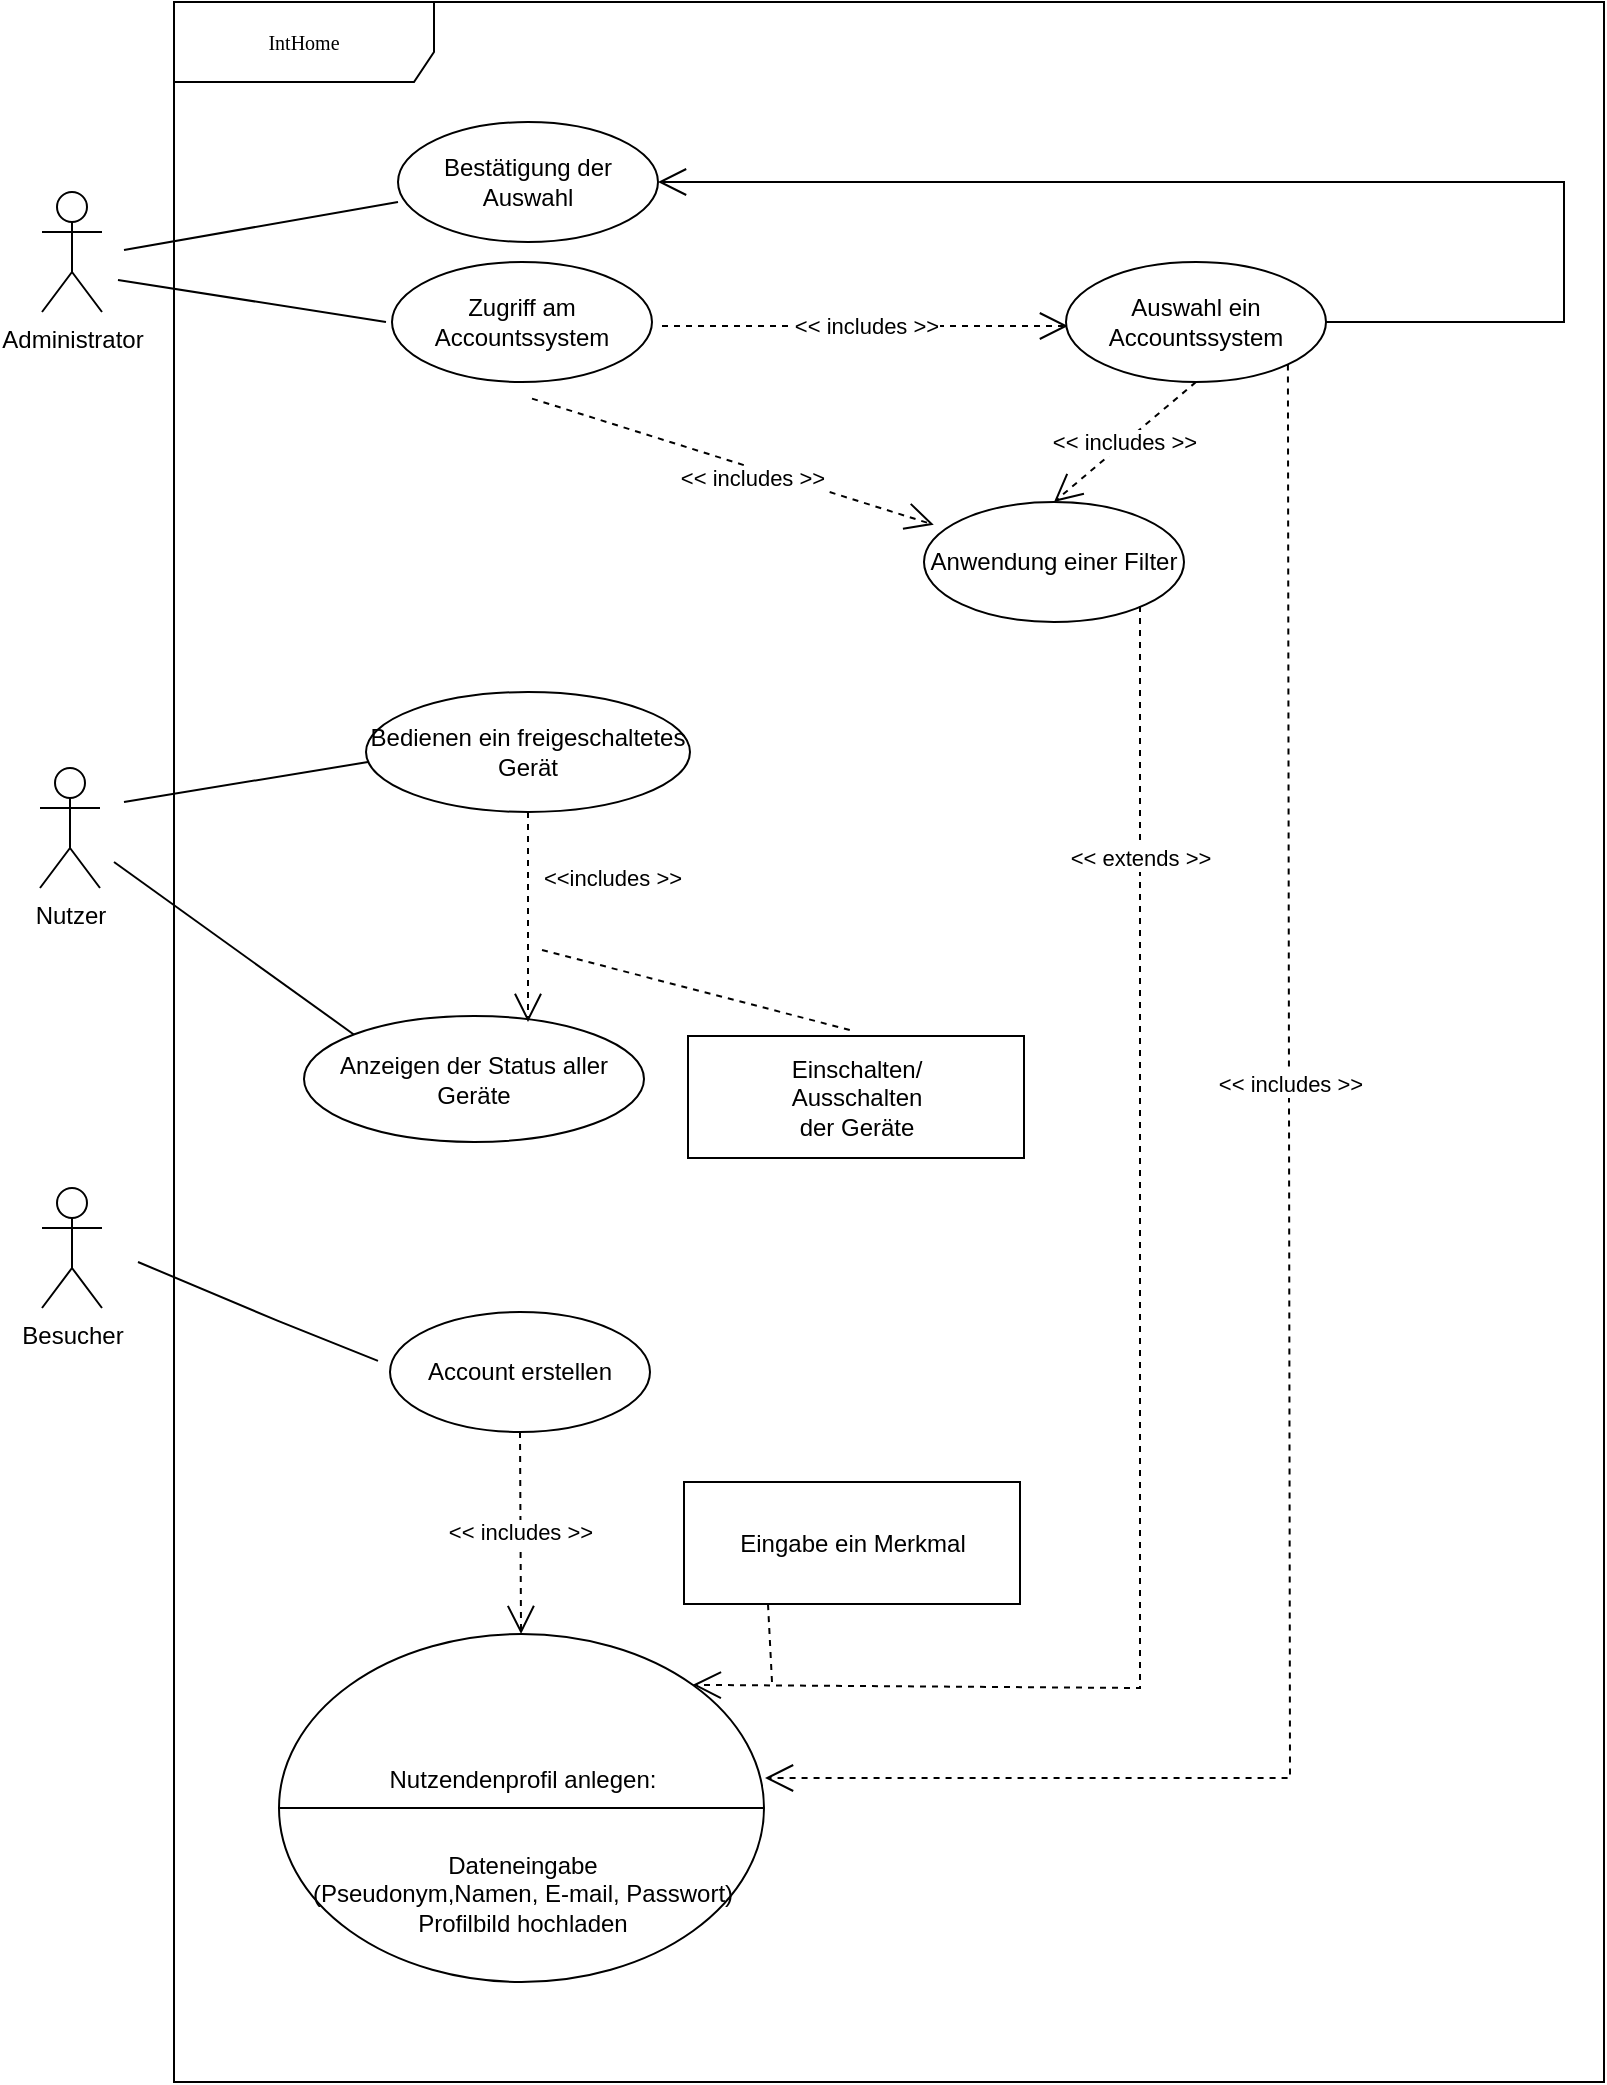 <mxfile version="20.5.2" type="github">
  <diagram name="Page-1" id="c4acf3e9-155e-7222-9cf6-157b1a14988f">
    <mxGraphModel dx="1572" dy="1090" grid="1" gridSize="10" guides="1" tooltips="1" connect="1" arrows="1" fold="1" page="1" pageScale="1" pageWidth="850" pageHeight="1100" background="none" math="0" shadow="0">
      <root>
        <mxCell id="0" />
        <mxCell id="1" parent="0" />
        <mxCell id="17acba5748e5396b-1" value="IntHome" style="shape=umlFrame;whiteSpace=wrap;html=1;rounded=0;shadow=0;comic=0;labelBackgroundColor=none;strokeWidth=1;fontFamily=Verdana;fontSize=10;align=center;width=130;height=40;" parent="1" vertex="1">
          <mxGeometry x="105" y="40" width="715" height="1040" as="geometry" />
        </mxCell>
        <mxCell id="5d2195bd80daf111-38" style="edgeStyle=orthogonalEdgeStyle;rounded=0;html=1;dashed=1;labelBackgroundColor=none;startFill=0;endArrow=open;endFill=0;endSize=10;fontFamily=Verdana;fontSize=10;" parent="1" target="5d2195bd80daf111-9" edge="1">
          <mxGeometry relative="1" as="geometry">
            <Array as="points">
              <mxPoint x="590" y="721" />
            </Array>
            <mxPoint x="650" y="721.059" as="sourcePoint" />
          </mxGeometry>
        </mxCell>
        <mxCell id="5d2195bd80daf111-40" style="edgeStyle=orthogonalEdgeStyle;rounded=0;html=1;dashed=1;labelBackgroundColor=none;startFill=0;endArrow=open;endFill=0;endSize=10;fontFamily=Verdana;fontSize=10;" parent="1" target="5d2195bd80daf111-1" edge="1">
          <mxGeometry relative="1" as="geometry">
            <Array as="points" />
            <mxPoint x="730" y="814.0" as="sourcePoint" />
          </mxGeometry>
        </mxCell>
        <mxCell id="5d2195bd80daf111-39" style="edgeStyle=orthogonalEdgeStyle;rounded=0;html=1;dashed=1;labelBackgroundColor=none;startFill=0;endArrow=open;endFill=0;endSize=10;fontFamily=Verdana;fontSize=10;" parent="1" target="17acba5748e5396b-44" edge="1">
          <mxGeometry relative="1" as="geometry">
            <mxPoint x="730" y="948" as="sourcePoint" />
          </mxGeometry>
        </mxCell>
        <mxCell id="5d2195bd80daf111-35" style="edgeStyle=orthogonalEdgeStyle;rounded=0;html=1;dashed=1;labelBackgroundColor=none;startFill=0;endArrow=open;endFill=0;endSize=10;fontFamily=Verdana;fontSize=10;" parent="1" target="5d2195bd80daf111-8" edge="1">
          <mxGeometry relative="1" as="geometry">
            <Array as="points">
              <mxPoint x="545" y="970" />
              <mxPoint x="545" y="970" />
            </Array>
            <mxPoint x="545" y="963" as="sourcePoint" />
          </mxGeometry>
        </mxCell>
        <mxCell id="5d2195bd80daf111-34" style="edgeStyle=orthogonalEdgeStyle;rounded=0;html=1;dashed=1;labelBackgroundColor=none;startFill=0;endArrow=open;endFill=0;endSize=10;fontFamily=Verdana;fontSize=10;" parent="1" target="5d2195bd80daf111-8" edge="1">
          <mxGeometry relative="1" as="geometry">
            <Array as="points">
              <mxPoint x="410" y="1029" />
              <mxPoint x="410" y="1029" />
            </Array>
            <mxPoint x="380" y="1028.941" as="sourcePoint" />
          </mxGeometry>
        </mxCell>
        <mxCell id="5d2195bd80daf111-26" style="edgeStyle=orthogonalEdgeStyle;rounded=0;html=1;dashed=1;labelBackgroundColor=none;startFill=0;endArrow=open;endFill=0;endSize=10;fontFamily=Verdana;fontSize=10;" parent="1" target="5d2195bd80daf111-17" edge="1">
          <mxGeometry relative="1" as="geometry">
            <Array as="points" />
            <mxPoint x="640" y="300" as="sourcePoint" />
          </mxGeometry>
        </mxCell>
        <mxCell id="5d2195bd80daf111-25" style="edgeStyle=orthogonalEdgeStyle;rounded=0;html=1;dashed=1;labelBackgroundColor=none;startFill=0;endArrow=open;endFill=0;endSize=10;fontFamily=Verdana;fontSize=10;" parent="1" target="5d2195bd80daf111-15" edge="1">
          <mxGeometry relative="1" as="geometry">
            <Array as="points">
              <mxPoint x="370" y="340" />
              <mxPoint x="370" y="300" />
            </Array>
            <mxPoint x="250" y="340.0" as="sourcePoint" />
          </mxGeometry>
        </mxCell>
        <mxCell id="5d2195bd80daf111-29" style="edgeStyle=orthogonalEdgeStyle;rounded=0;html=1;dashed=1;labelBackgroundColor=none;startFill=0;endArrow=open;endFill=0;endSize=10;fontFamily=Verdana;fontSize=10;" parent="1" target="5d2195bd80daf111-13" edge="1">
          <mxGeometry relative="1" as="geometry">
            <mxPoint x="250" y="520" as="sourcePoint" />
          </mxGeometry>
        </mxCell>
        <mxCell id="5d2195bd80daf111-31" style="edgeStyle=orthogonalEdgeStyle;rounded=0;html=1;dashed=1;labelBackgroundColor=none;startFill=0;endArrow=open;endFill=0;endSize=10;fontFamily=Verdana;fontSize=10;" parent="1" target="5d2195bd80daf111-5" edge="1">
          <mxGeometry relative="1" as="geometry">
            <Array as="points">
              <mxPoint x="350" y="560" />
              <mxPoint x="350" y="560" />
            </Array>
            <mxPoint x="250" y="560" as="sourcePoint" />
          </mxGeometry>
        </mxCell>
        <object label="Administrator" id="PHYVLvbzrPYlIdp5-isp-2">
          <mxCell style="shape=umlActor;verticalLabelPosition=bottom;verticalAlign=top;html=1;" vertex="1" parent="1">
            <mxGeometry x="39" y="135" width="30" height="60" as="geometry" />
          </mxCell>
        </object>
        <mxCell id="PHYVLvbzrPYlIdp5-isp-14" value="Besucher" style="shape=umlActor;verticalLabelPosition=bottom;verticalAlign=top;html=1;" vertex="1" parent="1">
          <mxGeometry x="39" y="633" width="30" height="60" as="geometry" />
        </mxCell>
        <mxCell id="PHYVLvbzrPYlIdp5-isp-19" value="Account erstellen" style="ellipse;whiteSpace=wrap;html=1;" vertex="1" parent="1">
          <mxGeometry x="213" y="695" width="130" height="60" as="geometry" />
        </mxCell>
        <mxCell id="PHYVLvbzrPYlIdp5-isp-25" value="&lt;br&gt;&lt;br&gt;&lt;br&gt;Nutzendenprofil anlegen:&lt;br&gt;&lt;br&gt;&lt;br&gt;Dateneingabe&lt;br&gt;(Pseudonym,Namen, E-mail, Passwort)&lt;br&gt;Profilbild hochladen" style="ellipse;whiteSpace=wrap;html=1;" vertex="1" parent="1">
          <mxGeometry x="157.5" y="856" width="242.5" height="174" as="geometry" />
        </mxCell>
        <mxCell id="PHYVLvbzrPYlIdp5-isp-27" value="&amp;lt;&amp;lt; includes &amp;gt;&amp;gt;" style="endArrow=open;endSize=12;dashed=1;html=1;rounded=0;exitX=0.5;exitY=1;exitDx=0;exitDy=0;" edge="1" parent="1" source="PHYVLvbzrPYlIdp5-isp-19" target="PHYVLvbzrPYlIdp5-isp-25">
          <mxGeometry width="160" relative="1" as="geometry">
            <mxPoint x="340" y="930" as="sourcePoint" />
            <mxPoint x="500" y="930" as="targetPoint" />
          </mxGeometry>
        </mxCell>
        <mxCell id="PHYVLvbzrPYlIdp5-isp-33" value="Anzeigen der Status aller Geräte" style="ellipse;whiteSpace=wrap;html=1;" vertex="1" parent="1">
          <mxGeometry x="170" y="547" width="170" height="63" as="geometry" />
        </mxCell>
        <mxCell id="PHYVLvbzrPYlIdp5-isp-34" value="" style="endArrow=none;html=1;rounded=0;" edge="1" parent="1">
          <mxGeometry width="50" height="50" relative="1" as="geometry">
            <mxPoint x="80" y="440" as="sourcePoint" />
            <mxPoint x="202" y="420" as="targetPoint" />
          </mxGeometry>
        </mxCell>
        <mxCell id="PHYVLvbzrPYlIdp5-isp-38" value="" style="endArrow=none;html=1;rounded=0;" edge="1" parent="1">
          <mxGeometry width="50" height="50" relative="1" as="geometry">
            <mxPoint x="87" y="669.996" as="sourcePoint" />
            <mxPoint x="207" y="719.47" as="targetPoint" />
            <Array as="points">
              <mxPoint x="157" y="699.47" />
            </Array>
          </mxGeometry>
        </mxCell>
        <mxCell id="PHYVLvbzrPYlIdp5-isp-39" value="Nutzer" style="shape=umlActor;verticalLabelPosition=bottom;verticalAlign=top;html=1;outlineConnect=0;" vertex="1" parent="1">
          <mxGeometry x="38" y="423" width="30" height="60" as="geometry" />
        </mxCell>
        <mxCell id="PHYVLvbzrPYlIdp5-isp-40" value="" style="endArrow=none;html=1;rounded=0;entryX=0;entryY=0;entryDx=0;entryDy=0;" edge="1" parent="1" target="PHYVLvbzrPYlIdp5-isp-33">
          <mxGeometry width="50" height="50" relative="1" as="geometry">
            <mxPoint x="75" y="469.996" as="sourcePoint" />
            <mxPoint x="182" y="548" as="targetPoint" />
            <Array as="points" />
          </mxGeometry>
        </mxCell>
        <mxCell id="PHYVLvbzrPYlIdp5-isp-41" value="Bedienen ein freigeschaltetes Gerät" style="ellipse;whiteSpace=wrap;html=1;" vertex="1" parent="1">
          <mxGeometry x="201" y="385" width="162" height="60" as="geometry" />
        </mxCell>
        <mxCell id="PHYVLvbzrPYlIdp5-isp-43" value="&amp;lt;&amp;lt;includes &amp;gt;&amp;gt;" style="endArrow=open;endSize=12;dashed=1;html=1;rounded=0;exitX=0.5;exitY=1;exitDx=0;exitDy=0;" edge="1" parent="1" source="PHYVLvbzrPYlIdp5-isp-41">
          <mxGeometry x="-0.378" y="42" width="160" relative="1" as="geometry">
            <mxPoint x="290" y="480" as="sourcePoint" />
            <mxPoint x="282" y="550" as="targetPoint" />
            <mxPoint as="offset" />
          </mxGeometry>
        </mxCell>
        <mxCell id="PHYVLvbzrPYlIdp5-isp-47" value="Zugriff am Accountssystem" style="ellipse;whiteSpace=wrap;html=1;" vertex="1" parent="1">
          <mxGeometry x="214" y="170" width="130" height="60" as="geometry" />
        </mxCell>
        <mxCell id="PHYVLvbzrPYlIdp5-isp-48" value="" style="endArrow=none;html=1;rounded=0;" edge="1" parent="1">
          <mxGeometry width="50" height="50" relative="1" as="geometry">
            <mxPoint x="80" y="164" as="sourcePoint" />
            <mxPoint x="217" y="140" as="targetPoint" />
          </mxGeometry>
        </mxCell>
        <mxCell id="PHYVLvbzrPYlIdp5-isp-51" value="&amp;lt;&amp;lt; includes &amp;gt;&amp;gt;" style="endArrow=open;endSize=12;dashed=1;html=1;rounded=0;exitX=1;exitY=0.5;exitDx=0;exitDy=0;" edge="1" parent="1">
          <mxGeometry width="160" relative="1" as="geometry">
            <mxPoint x="349" y="202" as="sourcePoint" />
            <mxPoint x="552" y="202" as="targetPoint" />
          </mxGeometry>
        </mxCell>
        <mxCell id="PHYVLvbzrPYlIdp5-isp-53" value="Auswahl ein Accountssystem" style="ellipse;whiteSpace=wrap;html=1;" vertex="1" parent="1">
          <mxGeometry x="551" y="170" width="130" height="60" as="geometry" />
        </mxCell>
        <mxCell id="PHYVLvbzrPYlIdp5-isp-54" value="&amp;lt;&amp;lt; includes &amp;gt;&amp;gt;" style="endArrow=open;endSize=12;dashed=1;html=1;rounded=0;entryX=1;entryY=0.5;entryDx=0;entryDy=0;exitX=1;exitY=1;exitDx=0;exitDy=0;" edge="1" parent="1" source="PHYVLvbzrPYlIdp5-isp-53">
          <mxGeometry x="-0.26" y="1" width="160" relative="1" as="geometry">
            <mxPoint x="721" y="210" as="sourcePoint" />
            <mxPoint x="400.5" y="928.0" as="targetPoint" />
            <Array as="points">
              <mxPoint x="663" y="928" />
            </Array>
            <mxPoint y="1" as="offset" />
          </mxGeometry>
        </mxCell>
        <mxCell id="PHYVLvbzrPYlIdp5-isp-55" value="Einschalten/ &lt;br&gt;Ausschalten&lt;br&gt;der Geräte" style="html=1;" vertex="1" parent="1">
          <mxGeometry x="362" y="557" width="168" height="61" as="geometry" />
        </mxCell>
        <mxCell id="PHYVLvbzrPYlIdp5-isp-56" value="" style="endArrow=none;dashed=1;html=1;rounded=0;entryX=0.5;entryY=0;entryDx=0;entryDy=0;" edge="1" parent="1">
          <mxGeometry width="50" height="50" relative="1" as="geometry">
            <mxPoint x="289" y="514" as="sourcePoint" />
            <mxPoint x="443" y="554" as="targetPoint" />
            <Array as="points" />
          </mxGeometry>
        </mxCell>
        <mxCell id="PHYVLvbzrPYlIdp5-isp-60" value="" style="endArrow=none;html=1;rounded=0;entryX=1;entryY=0.5;entryDx=0;entryDy=0;exitX=0;exitY=0.5;exitDx=0;exitDy=0;" edge="1" parent="1" source="PHYVLvbzrPYlIdp5-isp-25" target="PHYVLvbzrPYlIdp5-isp-25">
          <mxGeometry width="50" height="50" relative="1" as="geometry">
            <mxPoint x="213" y="930" as="sourcePoint" />
            <mxPoint x="263" y="880" as="targetPoint" />
          </mxGeometry>
        </mxCell>
        <mxCell id="PHYVLvbzrPYlIdp5-isp-62" value="&amp;lt;&amp;lt; includes &amp;gt;&amp;gt;" style="endArrow=open;endSize=12;dashed=1;html=1;rounded=0;" edge="1" parent="1">
          <mxGeometry x="0.109" y="-5" width="160" relative="1" as="geometry">
            <mxPoint x="284" y="238.29" as="sourcePoint" />
            <mxPoint x="484.884" y="301.382" as="targetPoint" />
            <mxPoint as="offset" />
          </mxGeometry>
        </mxCell>
        <mxCell id="PHYVLvbzrPYlIdp5-isp-63" value="Anwendung einer Filter" style="ellipse;whiteSpace=wrap;html=1;" vertex="1" parent="1">
          <mxGeometry x="480" y="290" width="130" height="60" as="geometry" />
        </mxCell>
        <mxCell id="PHYVLvbzrPYlIdp5-isp-64" value="&amp;lt;&amp;lt; extends &amp;gt;&amp;gt;" style="endArrow=open;endSize=12;dashed=1;html=1;rounded=0;entryX=1;entryY=0;entryDx=0;entryDy=0;" edge="1" parent="1" target="PHYVLvbzrPYlIdp5-isp-25">
          <mxGeometry x="-0.67" width="160" relative="1" as="geometry">
            <mxPoint x="588" y="342" as="sourcePoint" />
            <mxPoint x="352.68" y="882.621" as="targetPoint" />
            <Array as="points">
              <mxPoint x="588" y="351" />
              <mxPoint x="588" y="501" />
              <mxPoint x="588" y="751" />
              <mxPoint x="588" y="821" />
              <mxPoint x="588" y="883" />
            </Array>
            <mxPoint as="offset" />
          </mxGeometry>
        </mxCell>
        <mxCell id="PHYVLvbzrPYlIdp5-isp-66" value="Bestätigung der Auswahl" style="ellipse;whiteSpace=wrap;html=1;" vertex="1" parent="1">
          <mxGeometry x="217" y="100" width="130" height="60" as="geometry" />
        </mxCell>
        <mxCell id="PHYVLvbzrPYlIdp5-isp-67" value="" style="endArrow=none;html=1;rounded=0;entryX=0;entryY=0.5;entryDx=0;entryDy=0;" edge="1" parent="1">
          <mxGeometry width="50" height="50" relative="1" as="geometry">
            <mxPoint x="77" y="178.996" as="sourcePoint" />
            <mxPoint x="211" y="200" as="targetPoint" />
            <Array as="points" />
          </mxGeometry>
        </mxCell>
        <mxCell id="PHYVLvbzrPYlIdp5-isp-68" value="" style="endArrow=none;dashed=1;html=1;rounded=0;entryX=0.25;entryY=1;entryDx=0;entryDy=0;" edge="1" parent="1" target="PHYVLvbzrPYlIdp5-isp-69">
          <mxGeometry width="50" height="50" relative="1" as="geometry">
            <mxPoint x="404" y="880" as="sourcePoint" />
            <mxPoint x="584.0" y="920" as="targetPoint" />
            <Array as="points" />
          </mxGeometry>
        </mxCell>
        <mxCell id="PHYVLvbzrPYlIdp5-isp-69" value="Eingabe ein Merkmal" style="html=1;" vertex="1" parent="1">
          <mxGeometry x="360" y="780" width="168" height="61" as="geometry" />
        </mxCell>
        <mxCell id="PHYVLvbzrPYlIdp5-isp-71" value="" style="endArrow=open;endFill=1;endSize=12;html=1;rounded=0;exitX=1;exitY=0.5;exitDx=0;exitDy=0;entryX=1;entryY=0.5;entryDx=0;entryDy=0;" edge="1" parent="1" source="PHYVLvbzrPYlIdp5-isp-53" target="PHYVLvbzrPYlIdp5-isp-66">
          <mxGeometry width="160" relative="1" as="geometry">
            <mxPoint x="362" y="1030" as="sourcePoint" />
            <mxPoint x="522" y="1030" as="targetPoint" />
            <Array as="points">
              <mxPoint x="800" y="200" />
              <mxPoint x="800" y="130" />
            </Array>
          </mxGeometry>
        </mxCell>
        <mxCell id="PHYVLvbzrPYlIdp5-isp-72" value="&amp;lt;&amp;lt; includes &amp;gt;&amp;gt;" style="endArrow=open;endSize=12;dashed=1;html=1;rounded=0;exitX=0.5;exitY=1;exitDx=0;exitDy=0;entryX=0.5;entryY=0;entryDx=0;entryDy=0;" edge="1" parent="1" source="PHYVLvbzrPYlIdp5-isp-53" target="PHYVLvbzrPYlIdp5-isp-63">
          <mxGeometry width="160" relative="1" as="geometry">
            <mxPoint x="540" y="610" as="sourcePoint" />
            <mxPoint x="700" y="610" as="targetPoint" />
          </mxGeometry>
        </mxCell>
      </root>
    </mxGraphModel>
  </diagram>
</mxfile>
